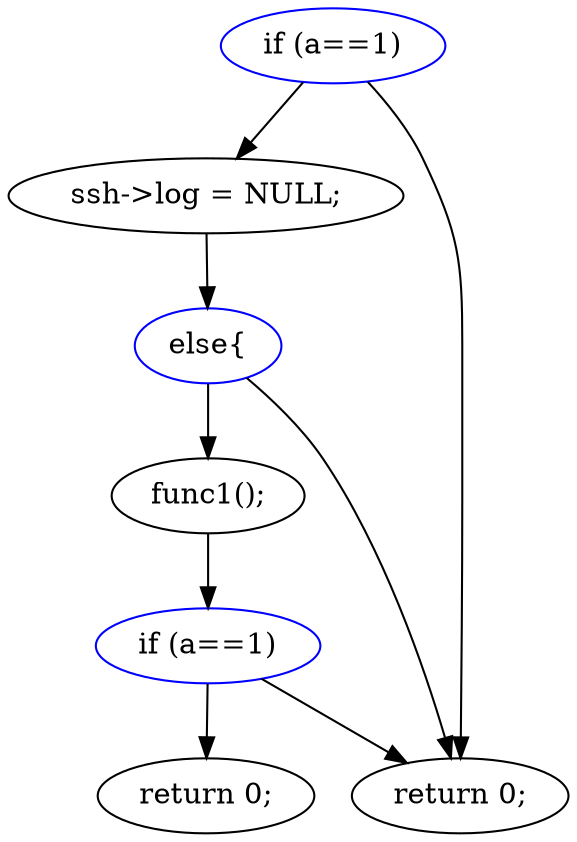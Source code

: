 strict digraph {
"test.c#main#1#10line2-8col5-6" [label="if (a==1)", color=blue];
"test.c#main#1#10line2-8col5-6line3-3col9-25" [label="ssh->log = NULL;", color=black];
"test.c#main#1#10line9-9col5-14" [label="return 0;", color=black];
"test.c#main#1#10line2-8col5-6line4-8col5-6" [label="else{", color=blue];
"test.c#main#1#10line2-8col5-6line4-8col5-6line5-5col9-17" [label="func1();", color=black];
"test.c#main#1#10line2-8col5-6line4-8col5-6line6-7col9-22" [label="if (a==1)", color=blue];
"test.c#main#1#10line2-8col5-6line4-8col5-6line6-7col9-22line7-7col13-22" [label="return 0;", color=black];
"test.c#main#1#10line2-8col5-6" -> "test.c#main#1#10line2-8col5-6line3-3col9-25";
"test.c#main#1#10line2-8col5-6" -> "test.c#main#1#10line9-9col5-14";
"test.c#main#1#10line2-8col5-6line3-3col9-25" -> "test.c#main#1#10line2-8col5-6line4-8col5-6";
"test.c#main#1#10line2-8col5-6line4-8col5-6" -> "test.c#main#1#10line2-8col5-6line4-8col5-6line5-5col9-17";
"test.c#main#1#10line2-8col5-6line4-8col5-6" -> "test.c#main#1#10line9-9col5-14";
"test.c#main#1#10line2-8col5-6line4-8col5-6line5-5col9-17" -> "test.c#main#1#10line2-8col5-6line4-8col5-6line6-7col9-22";
"test.c#main#1#10line2-8col5-6line4-8col5-6line6-7col9-22" -> "test.c#main#1#10line2-8col5-6line4-8col5-6line6-7col9-22line7-7col13-22";
"test.c#main#1#10line2-8col5-6line4-8col5-6line6-7col9-22" -> "test.c#main#1#10line9-9col5-14";
}

